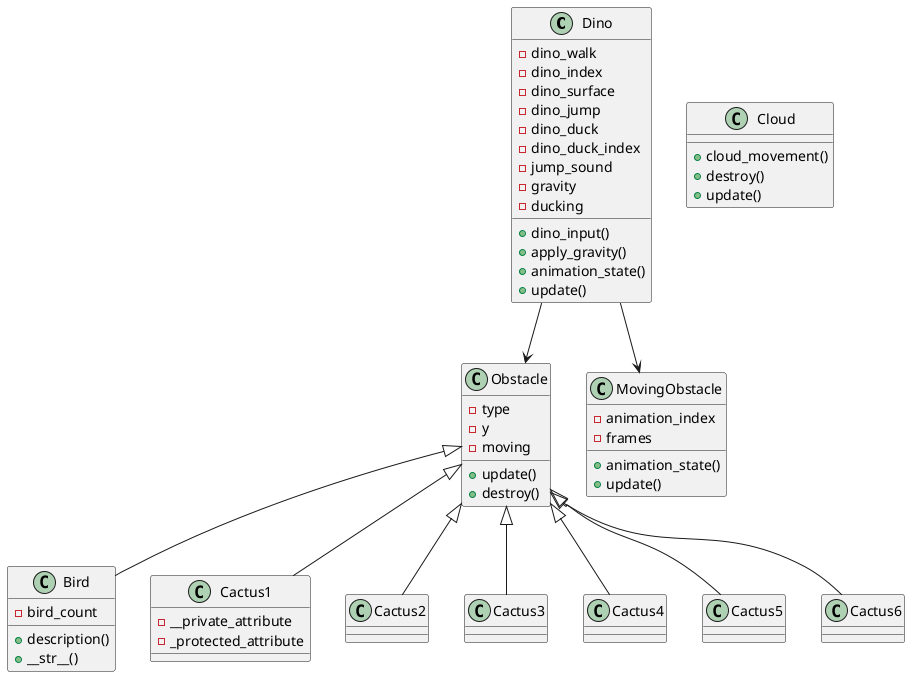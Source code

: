 @startuml

class Dino {
    - dino_walk
    - dino_index
    - dino_surface
    - dino_jump
    - dino_duck
    - dino_duck_index
    - jump_sound
    - gravity
    - ducking
    + dino_input()
    + apply_gravity()
    + animation_state()
    + update()
}

class Obstacle {
    - type
    - y
    - moving
    + update()
    + destroy()
}

class MovingObstacle {
    - animation_index
    - frames
    + animation_state()
    + update()
}

class Bird {
    - bird_count
    + description()
    + __str__()
}

class Cactus1 {
    - __private_attribute
    - _protected_attribute
}

class Cloud {
    + cloud_movement()
    + destroy()
    + update()
}

Dino --> Obstacle
Dino --> MovingObstacle
Obstacle <|-- Bird
Obstacle <|-- Cactus1
Obstacle <|-- Cactus2
Obstacle <|-- Cactus3
Obstacle <|-- Cactus4
Obstacle <|-- Cactus5
Obstacle <|-- Cactus6

@enduml
